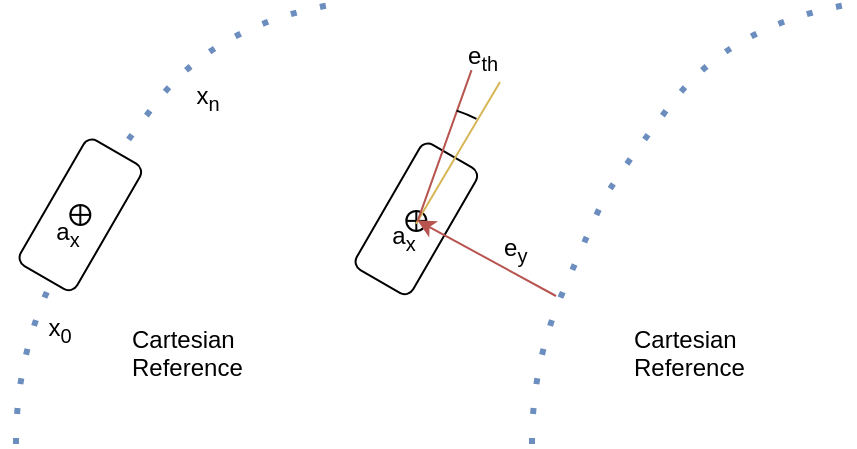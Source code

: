 <mxfile version="22.0.8" type="device">
  <diagram name="Page-1" id="OnH2HxPvch0l8OaRGnw7">
    <mxGraphModel dx="819" dy="443" grid="1" gridSize="2" guides="1" tooltips="1" connect="1" arrows="1" fold="1" page="1" pageScale="1" pageWidth="827" pageHeight="1169" math="0" shadow="0">
      <root>
        <mxCell id="0" />
        <mxCell id="1" parent="0" />
        <mxCell id="ZuR12X2DeIc08mKDCGFn-1" value="" style="group" parent="1" vertex="1" connectable="0">
          <mxGeometry x="442" y="259.995" width="68.32" height="78.89" as="geometry" />
        </mxCell>
        <mxCell id="RdYYO0UL_oksXpyvxEGz-2" value="" style="rounded=1;whiteSpace=wrap;html=1;rotation=-60;" parent="ZuR12X2DeIc08mKDCGFn-1" vertex="1">
          <mxGeometry y="23.195" width="72.33" height="32.5" as="geometry" />
        </mxCell>
        <mxCell id="RdYYO0UL_oksXpyvxEGz-11" value="a&lt;sub&gt;x&lt;/sub&gt;" style="text;html=1;strokeColor=none;fillColor=none;align=center;verticalAlign=middle;whiteSpace=wrap;rounded=0;" parent="ZuR12X2DeIc08mKDCGFn-1" vertex="1">
          <mxGeometry y="34.445" width="60" height="30" as="geometry" />
        </mxCell>
        <mxCell id="RdYYO0UL_oksXpyvxEGz-19" value="" style="shape=orEllipse;perimeter=ellipsePerimeter;whiteSpace=wrap;html=1;backgroundOutline=1;" parent="ZuR12X2DeIc08mKDCGFn-1" vertex="1">
          <mxGeometry x="31.16" y="35.445" width="10" height="10" as="geometry" />
        </mxCell>
        <mxCell id="ZuR12X2DeIc08mKDCGFn-8" value="" style="endArrow=none;html=1;rounded=0;exitX=0.556;exitY=0.478;exitDx=0;exitDy=0;exitPerimeter=0;fillColor=#f8cecc;strokeColor=#b85450;strokeWidth=1;endFill=0;startArrow=classic;startFill=1;" parent="1" source="RdYYO0UL_oksXpyvxEGz-19" edge="1">
          <mxGeometry width="50" height="50" relative="1" as="geometry">
            <mxPoint x="492" y="331" as="sourcePoint" />
            <mxPoint x="548" y="338" as="targetPoint" />
          </mxGeometry>
        </mxCell>
        <mxCell id="ZuR12X2DeIc08mKDCGFn-11" value="e&lt;sub&gt;y&lt;/sub&gt;" style="text;whiteSpace=wrap;html=1;" parent="1" vertex="1">
          <mxGeometry x="520.32" y="299.88" width="50" height="40" as="geometry" />
        </mxCell>
        <mxCell id="ZuR12X2DeIc08mKDCGFn-14" value="" style="endArrow=none;html=1;rounded=0;fillColor=#fff2cc;strokeColor=#d6b656;" parent="1" edge="1">
          <mxGeometry width="50" height="50" relative="1" as="geometry">
            <mxPoint x="478" y="301.88" as="sourcePoint" />
            <mxPoint x="520" y="231" as="targetPoint" />
          </mxGeometry>
        </mxCell>
        <mxCell id="ZuR12X2DeIc08mKDCGFn-25" value="e&lt;sub&gt;th&lt;/sub&gt;" style="text;whiteSpace=wrap;html=1;" parent="1" vertex="1">
          <mxGeometry x="502" y="204" width="50" height="40" as="geometry" />
        </mxCell>
        <mxCell id="B7n6UUu2lS56dzhJkRtW-17" value="" style="endArrow=none;html=1;rounded=0;fillColor=#f8cecc;strokeColor=#b85450;strokeWidth=1;exitX=0.556;exitY=0.534;exitDx=0;exitDy=0;exitPerimeter=0;" edge="1" parent="1" source="RdYYO0UL_oksXpyvxEGz-19">
          <mxGeometry width="50" height="50" relative="1" as="geometry">
            <mxPoint x="479" y="301" as="sourcePoint" />
            <mxPoint x="505.768" y="225.023" as="targetPoint" />
          </mxGeometry>
        </mxCell>
        <mxCell id="ZuR12X2DeIc08mKDCGFn-27" value="" style="verticalLabelPosition=bottom;verticalAlign=top;html=1;shape=mxgraph.basic.arc;startAngle=0.135;endAngle=0.159;rotation=-30;" parent="1" vertex="1">
          <mxGeometry x="403" y="242" width="144" height="142" as="geometry" />
        </mxCell>
        <mxCell id="B7n6UUu2lS56dzhJkRtW-18" value="" style="group" vertex="1" connectable="0" parent="1">
          <mxGeometry x="274" y="257.995" width="112" height="88.005" as="geometry" />
        </mxCell>
        <mxCell id="B7n6UUu2lS56dzhJkRtW-19" value="" style="endArrow=none;html=1;curved=1;endFill=0;fillColor=#dae8fc;strokeColor=#6c8ebf;dashed=1;strokeWidth=3;dashPattern=1 4;" edge="1" parent="B7n6UUu2lS56dzhJkRtW-18">
          <mxGeometry width="50" height="50" relative="1" as="geometry">
            <mxPoint x="4" y="154.005" as="sourcePoint" />
            <mxPoint x="164" y="-65.995" as="targetPoint" />
            <Array as="points">
              <mxPoint x="4" y="114.005" />
              <mxPoint x="34" y="44.005" />
              <mxPoint x="44" y="22.885" />
              <mxPoint x="104" y="-55.995" />
            </Array>
          </mxGeometry>
        </mxCell>
        <mxCell id="B7n6UUu2lS56dzhJkRtW-20" value="" style="rounded=1;whiteSpace=wrap;html=1;rotation=-60;" vertex="1" parent="B7n6UUu2lS56dzhJkRtW-18">
          <mxGeometry y="23.195" width="72.33" height="32.5" as="geometry" />
        </mxCell>
        <mxCell id="B7n6UUu2lS56dzhJkRtW-21" value="a&lt;sub&gt;x&lt;/sub&gt;" style="text;html=1;strokeColor=none;fillColor=none;align=center;verticalAlign=middle;whiteSpace=wrap;rounded=0;" vertex="1" parent="B7n6UUu2lS56dzhJkRtW-18">
          <mxGeometry y="34.445" width="60" height="30" as="geometry" />
        </mxCell>
        <mxCell id="B7n6UUu2lS56dzhJkRtW-22" value="" style="shape=orEllipse;perimeter=ellipsePerimeter;whiteSpace=wrap;html=1;backgroundOutline=1;" vertex="1" parent="B7n6UUu2lS56dzhJkRtW-18">
          <mxGeometry x="31.16" y="34.445" width="10" height="10" as="geometry" />
        </mxCell>
        <mxCell id="B7n6UUu2lS56dzhJkRtW-24" value="x&lt;sub&gt;0&lt;/sub&gt;" style="text;html=1;strokeColor=none;fillColor=none;align=center;verticalAlign=middle;whiteSpace=wrap;rounded=0;" vertex="1" parent="1">
          <mxGeometry x="270" y="340" width="60" height="30" as="geometry" />
        </mxCell>
        <mxCell id="B7n6UUu2lS56dzhJkRtW-25" value="x&lt;sub&gt;n&lt;/sub&gt;" style="text;html=1;strokeColor=none;fillColor=none;align=center;verticalAlign=middle;whiteSpace=wrap;rounded=0;" vertex="1" parent="1">
          <mxGeometry x="344" y="224" width="60" height="30" as="geometry" />
        </mxCell>
        <mxCell id="B7n6UUu2lS56dzhJkRtW-23" value="&lt;div&gt;Cartesian&lt;/div&gt;&lt;div&gt;Reference&lt;br&gt;&lt;/div&gt;" style="text;whiteSpace=wrap;html=1;" vertex="1" parent="1">
          <mxGeometry x="334" y="346" width="50" height="40" as="geometry" />
        </mxCell>
        <mxCell id="B7n6UUu2lS56dzhJkRtW-26" value="" style="endArrow=none;html=1;curved=1;endFill=0;fillColor=#dae8fc;strokeColor=#6c8ebf;dashed=1;strokeWidth=3;dashPattern=1 4;" edge="1" parent="1">
          <mxGeometry width="50" height="50" relative="1" as="geometry">
            <mxPoint x="536" y="412" as="sourcePoint" />
            <mxPoint x="696" y="192" as="targetPoint" />
            <Array as="points">
              <mxPoint x="536" y="372" />
              <mxPoint x="566" y="302" />
              <mxPoint x="576" y="280.88" />
              <mxPoint x="636" y="202" />
            </Array>
          </mxGeometry>
        </mxCell>
        <mxCell id="B7n6UUu2lS56dzhJkRtW-27" value="&lt;div&gt;Cartesian&lt;/div&gt;&lt;div&gt;Reference&lt;br&gt;&lt;/div&gt;" style="text;whiteSpace=wrap;html=1;" vertex="1" parent="1">
          <mxGeometry x="585" y="346" width="50" height="40" as="geometry" />
        </mxCell>
      </root>
    </mxGraphModel>
  </diagram>
</mxfile>
